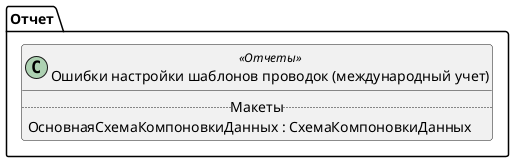 ﻿@startuml ОшибкиНастройкиШаблоновПроводок
'!include templates.wsd
'..\include templates.wsd
class Отчет.ОшибкиНастройкиШаблоновПроводок as "Ошибки настройки шаблонов проводок (международный учет)" <<Отчеты>>
{
..Макеты..
ОсновнаяСхемаКомпоновкиДанных : СхемаКомпоновкиДанных
}
@enduml
